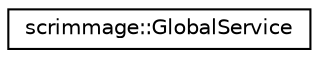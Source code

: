 digraph "Graphical Class Hierarchy"
{
 // LATEX_PDF_SIZE
  edge [fontname="Helvetica",fontsize="10",labelfontname="Helvetica",labelfontsize="10"];
  node [fontname="Helvetica",fontsize="10",shape=record];
  rankdir="LR";
  Node0 [label="scrimmage::GlobalService",height=0.2,width=0.4,color="black", fillcolor="white", style="filled",URL="$classscrimmage_1_1GlobalService.html",tooltip=" "];
}
